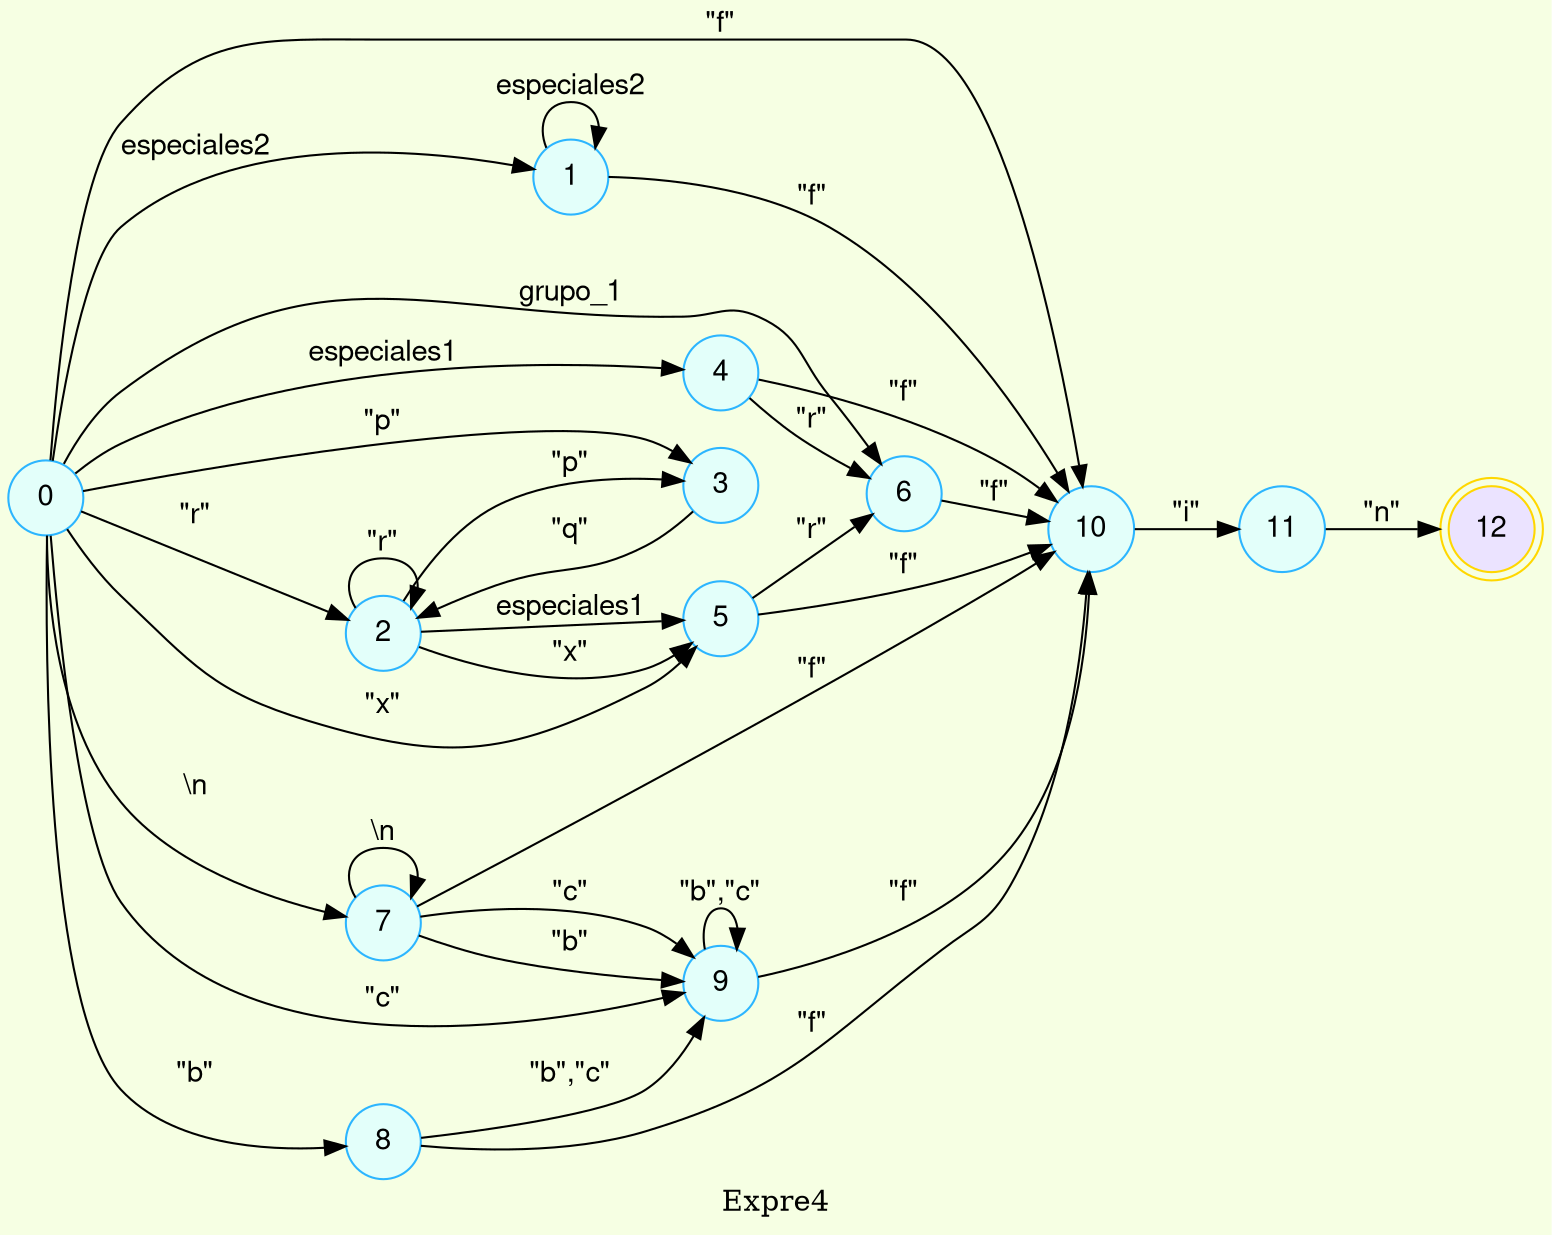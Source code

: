 digraph finite_state_machine {
	bgcolor = "#F6FFE3"
	node [fontname="Helvetica,Arial,sans-serif" ]
	edge [fontname="Helvetica,Arial,sans-serif"]
	rankdir=LR;
	node [shape = doublecircle, color = gold fillcolor="#EBE3FF" style =filled];
12;
	node [shape = circle, color = "#2CB5FF" fillcolor="#E3FFFA" style =filled];

0->1[label = "especiales2"];
0->2[label = "\"r\""];
0->3[label = "\"p\""];
0->4[label = "especiales1"];
0->5[label = "\"x\""];
0->6[label = "grupo_1"];
0->7[label = "\\n"];
0->8[label = "\"b\""];
0->9[label = "\"c\""];
0->10[label = "\"f\""];
1->1[label = "especiales2"];
1->10[label = "\"f\""];
2->2[label = "\"r\""];
2->3[label = "\"p\""];
2->5[label = "especiales1"];
2->5[label = "\"x\""];
3->2[label = "\"q\""];
4->6[label = "\"r\""];
4->10[label = "\"f\""];
5->6[label = "\"r\""];
5->10[label = "\"f\""];
6->10[label = "\"f\""];
7->7[label = "\\n"];
7->9[label = "\"b\""];
7->9[label = "\"c\""];
7->10[label = "\"f\""];
8->9[label = "\"b\",\"c\""];
8->10[label = "\"f\""];
9->9[label = "\"b\",\"c\""];
9->10[label = "\"f\""];
10->11[label = "\"i\""];
11->12[label = "\"n\""];
label= Expre4}